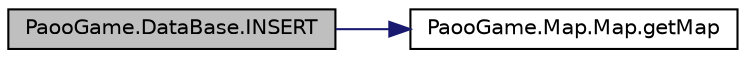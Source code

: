 digraph "PaooGame.DataBase.INSERT"
{
 // LATEX_PDF_SIZE
  edge [fontname="Helvetica",fontsize="10",labelfontname="Helvetica",labelfontsize="10"];
  node [fontname="Helvetica",fontsize="10",shape=record];
  rankdir="LR";
  Node1 [label="PaooGame.DataBase.INSERT",height=0.2,width=0.4,color="black", fillcolor="grey75", style="filled", fontcolor="black",tooltip="Va insera datele actuale(viata,banuti,diamante etc) in baza de date."];
  Node1 -> Node2 [color="midnightblue",fontsize="10",style="solid",fontname="Helvetica"];
  Node2 [label="PaooGame.Map.Map.getMap",height=0.2,width=0.4,color="black", fillcolor="white", style="filled",URL="$class_paoo_game_1_1_map_1_1_map.html#a9f6e3797514a6fa4b215635a4282de9a",tooltip=" "];
}
